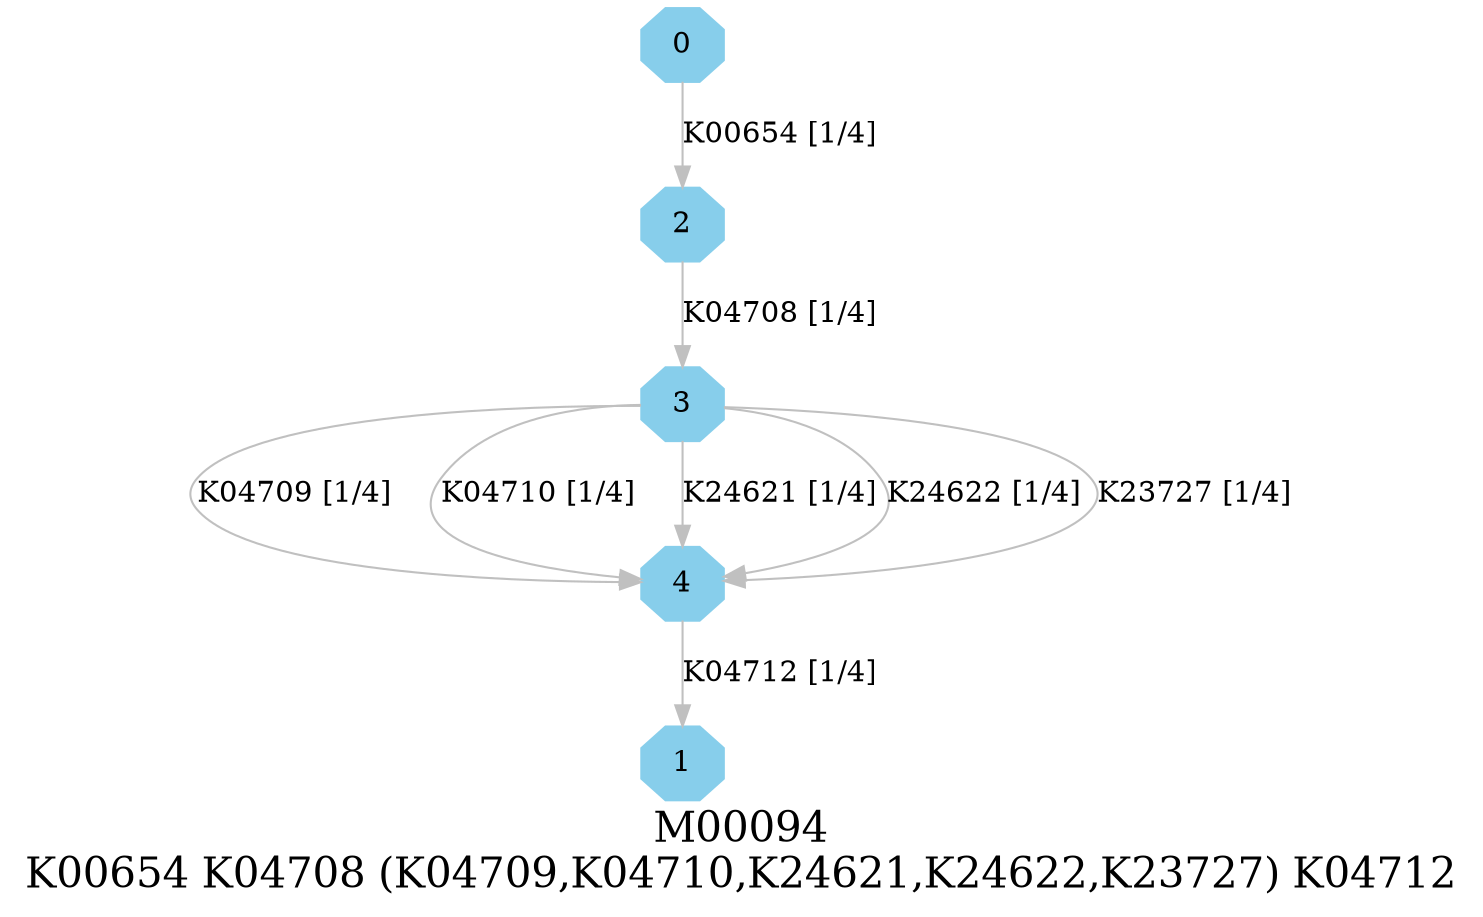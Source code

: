 digraph G {
graph [label="M00094
K00654 K04708 (K04709,K04710,K24621,K24622,K23727) K04712",fontsize=20];
node [shape=box,style=filled];
edge [len=3,color=grey];
{node [width=.3,height=.3,shape=octagon,style=filled,color=skyblue] 0 1 2 3 4 }
0 -> 2 [label="K00654 [1/4]"];
2 -> 3 [label="K04708 [1/4]"];
3 -> 4 [label="K04709 [1/4]"];
3 -> 4 [label="K04710 [1/4]"];
3 -> 4 [label="K24621 [1/4]"];
3 -> 4 [label="K24622 [1/4]"];
3 -> 4 [label="K23727 [1/4]"];
4 -> 1 [label="K04712 [1/4]"];
}
